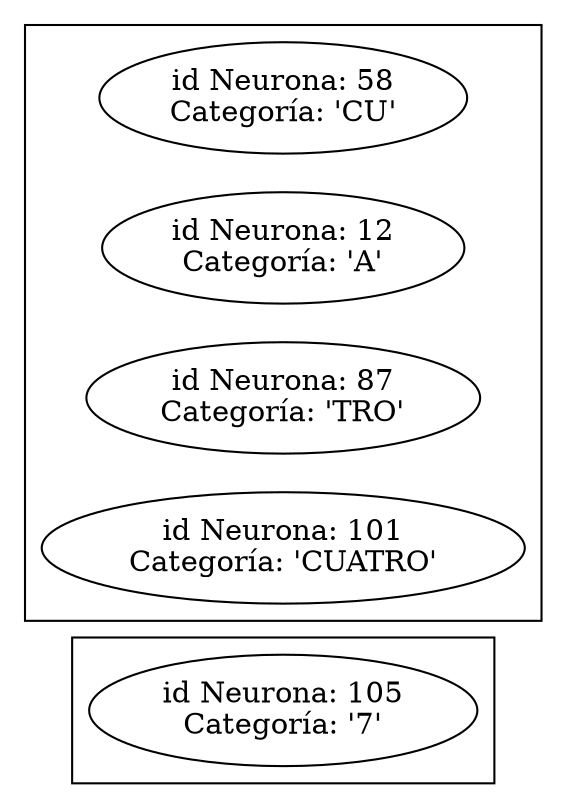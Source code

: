 graph net_neuron{
rankdir=LR;
subgraph cluster_0{ }
subgraph cluster_1{ }
subgraph cluster_2{ }
subgraph cluster_3{ }
subgraph cluster_4{ }
subgraph cluster_5{ }
subgraph cluster_6{ }
subgraph cluster_7{ "item105" [label=  "id Neurona: 105\nCategor&iacute;a: '7'"];
}
subgraph cluster_8{ }
subgraph cluster_9{ }
subgraph cluster_10{ }
subgraph cluster_11{ }
subgraph cluster_12{ }
subgraph cluster_13{ }
subgraph cluster_14{ }
subgraph cluster_15{ }
subgraph cluster_16{ }
subgraph cluster_17{ }
subgraph cluster_18{ }
subgraph cluster_19{ }
subgraph cluster_20{ }
subgraph cluster_21{ }
subgraph cluster_22{ }
subgraph cluster_23{ }
subgraph cluster_24{ }
subgraph cluster_25{ }
subgraph cluster_26{ }
subgraph cluster_27{ }
subgraph cluster_28{ }
subgraph cluster_29{ }
subgraph cluster_30{ }
subgraph cluster_31{ }
subgraph cluster_32{ }
subgraph cluster_33{ }
subgraph cluster_34{ }
subgraph cluster_35{ }
subgraph cluster_36{ }
subgraph cluster_37{ }
subgraph cluster_38{ }
subgraph cluster_39{ }
subgraph cluster_40{ }
subgraph cluster_41{ }
subgraph cluster_42{ }
subgraph cluster_43{ }
subgraph cluster_44{ }
subgraph cluster_45{ }
subgraph cluster_46{ }
subgraph cluster_47{ }
subgraph cluster_48{ }
subgraph cluster_49{ }
subgraph cluster_50{ }
subgraph cluster_51{ }
subgraph cluster_52{ }
subgraph cluster_53{ }
subgraph cluster_54{ }
subgraph cluster_55{ }
subgraph cluster_56{ }
subgraph cluster_57{ }
subgraph cluster_58{ }
subgraph cluster_59{ }
subgraph cluster_60{ }
subgraph cluster_61{ }
subgraph cluster_62{ }
subgraph cluster_63{ }
subgraph cluster_64{ }
subgraph cluster_65{ }
subgraph cluster_66{ }
subgraph cluster_67{ }
subgraph cluster_68{ }
subgraph cluster_69{ }
subgraph cluster_70{ }
subgraph cluster_71{ }
subgraph cluster_72{ }
subgraph cluster_73{ }
subgraph cluster_74{ }
subgraph cluster_75{ }
subgraph cluster_76{ }
subgraph cluster_77{ }
subgraph cluster_78{ }
subgraph cluster_79{ }
subgraph cluster_80{ }
subgraph cluster_81{ }
subgraph cluster_82{ }
subgraph cluster_83{ }
subgraph cluster_84{ }
subgraph cluster_85{ }
subgraph cluster_86{ }
subgraph cluster_87{ }
subgraph cluster_88{ "item88CU" [label=  "id Neurona: 58\nCategor&iacute;a: 'CU'"];
"item88A" [label=  "id Neurona: 12\nCategor&iacute;a: 'A'"];
"item88TRO" [label=  "id Neurona: 87\nCategor&iacute;a: 'TRO'"];
"item101" [label=  "id Neurona: 101\nCategor&iacute;a: 'CUATRO'"];
}
subgraph cluster_89{ }
subgraph cluster_90{ }
subgraph cluster_91{ }
subgraph cluster_92{ }
subgraph cluster_93{ }
subgraph cluster_94{ }
subgraph cluster_95{ }
subgraph cluster_96{ }
subgraph cluster_97{ }
subgraph cluster_98{ }
subgraph cluster_99{ }
subgraph cluster_100{ }
subgraph cluster_101{ }
subgraph cluster_102{ }
subgraph cluster_103{ }
subgraph cluster_104{ }

}